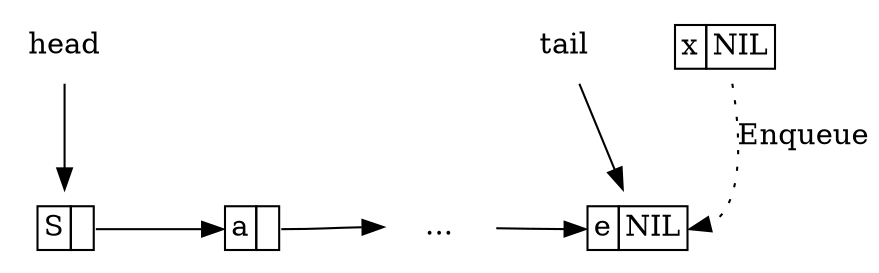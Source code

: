 digraph G{
	margin="0"
    node[shape=plaintext];
	S[label=<<TABLE BORDER="0" CELLBORDER="1" CELLSPACING="0">
      <TR><TD>S</TD><TD PORT="next"> </TD></TR></TABLE>>];
	q1[label=<<TABLE BORDER="0" CELLBORDER="1" CELLSPACING="0">
       <TR><TD PORT="key">a</TD><TD PORT="next"> </TD></TR></TABLE>>];
	qi[shape=none, label="..."];
	qt[label=<<TABLE BORDER="0" CELLBORDER="1" CELLSPACING="0">
       <TR><TD PORT="key">e</TD><TD PORT="next">NIL</TD></TR></TABLE>>];
	x[label=<<TABLE BORDER="0" CELLBORDER="1" CELLSPACING="0"
      ><TR><TD PORT="key">x</TD><TD>NIL</TD></TR></TABLE>>];
	head[shape=none];
	tail[shape=none];
	head->S;
	S:next -> q1:key;
	q1:next->qi:w;
	qi->qt:key;
	tail->qt;
	x->qt:next[label="Enqueue", style=dotted];
	{rank=same S q1 qi qt}
}
